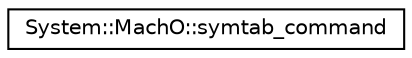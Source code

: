 digraph G
{
  edge [fontname="Helvetica",fontsize="10",labelfontname="Helvetica",labelfontsize="10"];
  node [fontname="Helvetica",fontsize="10",shape=record];
  rankdir="LR";
  Node1 [label="System::MachO::symtab_command",height=0.2,width=0.4,color="black", fillcolor="white", style="filled",URL="$struct_system_1_1_mach_o_1_1symtab__command.html"];
}
